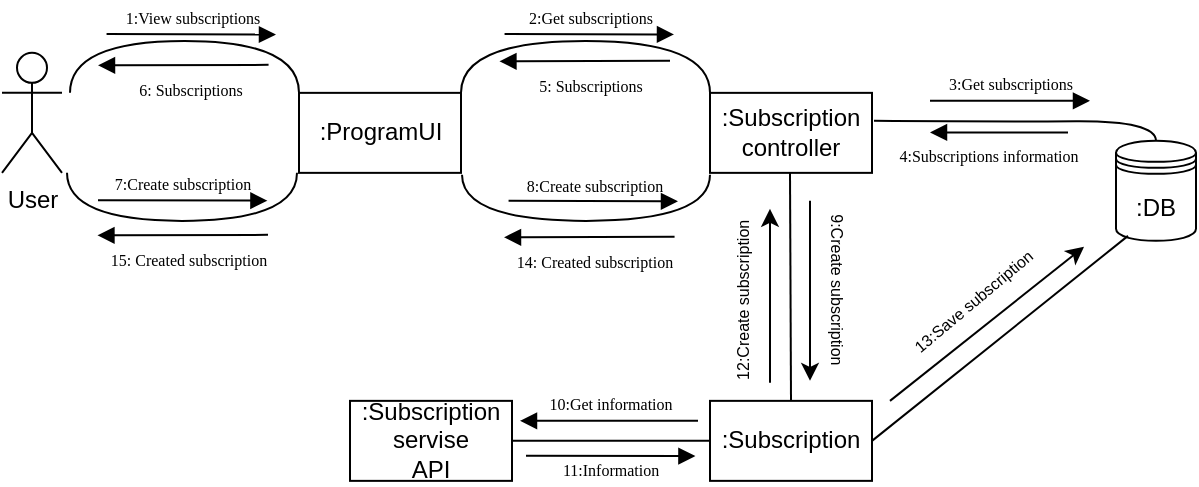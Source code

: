 <mxfile version="28.2.5">
  <diagram name="Сторінка-1" id="Ss_qEtUQZHPzIOOaIEPu">
    <mxGraphModel dx="727" dy="366" grid="1" gridSize="10" guides="1" tooltips="1" connect="1" arrows="1" fold="1" page="1" pageScale="1" pageWidth="827" pageHeight="1169" math="0" shadow="0">
      <root>
        <mxCell id="0" />
        <mxCell id="1" parent="0" />
        <mxCell id="Zx6xmSjb-fH_nZzEy72F-43" value="User" style="shape=umlActor;verticalLabelPosition=bottom;verticalAlign=top;html=1;outlineConnect=0;" vertex="1" parent="1">
          <mxGeometry x="60" y="69.43" width="30" height="60" as="geometry" />
        </mxCell>
        <mxCell id="Zx6xmSjb-fH_nZzEy72F-44" value=":Subscription" style="rounded=0;whiteSpace=wrap;html=1;" vertex="1" parent="1">
          <mxGeometry x="414" y="243.43" width="81" height="40" as="geometry" />
        </mxCell>
        <mxCell id="Zx6xmSjb-fH_nZzEy72F-45" value=":ProgramUI" style="rounded=0;whiteSpace=wrap;html=1;" vertex="1" parent="1">
          <mxGeometry x="208.5" y="89.43" width="81" height="40" as="geometry" />
        </mxCell>
        <mxCell id="Zx6xmSjb-fH_nZzEy72F-46" value=":Subscription controller" style="rounded=0;whiteSpace=wrap;html=1;" vertex="1" parent="1">
          <mxGeometry x="414" y="89.43" width="81" height="40" as="geometry" />
        </mxCell>
        <mxCell id="Zx6xmSjb-fH_nZzEy72F-47" value=":Subscription servise&lt;div&gt;API&lt;/div&gt;" style="rounded=0;whiteSpace=wrap;html=1;" vertex="1" parent="1">
          <mxGeometry x="234" y="243.43" width="81" height="40" as="geometry" />
        </mxCell>
        <mxCell id="Zx6xmSjb-fH_nZzEy72F-48" value=":DB" style="shape=datastore;whiteSpace=wrap;html=1;" vertex="1" parent="1">
          <mxGeometry x="617" y="113.43" width="40" height="50" as="geometry" />
        </mxCell>
        <mxCell id="Zx6xmSjb-fH_nZzEy72F-85" value="" style="endArrow=none;html=1;rounded=0;exitX=0;exitY=0;exitDx=0;exitDy=0;edgeStyle=orthogonalEdgeStyle;curved=1;" edge="1" parent="1" source="Zx6xmSjb-fH_nZzEy72F-45">
          <mxGeometry width="50" height="50" relative="1" as="geometry">
            <mxPoint x="214" y="83.43" as="sourcePoint" />
            <mxPoint x="94" y="89.43" as="targetPoint" />
            <Array as="points">
              <mxPoint x="209" y="63.43" />
              <mxPoint x="94" y="63.43" />
            </Array>
          </mxGeometry>
        </mxCell>
        <mxCell id="Zx6xmSjb-fH_nZzEy72F-86" value="&lt;span style=&quot;font-size: 8px;&quot;&gt;1:View subscriptions&lt;/span&gt;" style="html=1;verticalAlign=bottom;endArrow=block;labelBackgroundColor=none;fontFamily=Verdana;fontSize=12;" edge="1" parent="1">
          <mxGeometry relative="1" as="geometry">
            <mxPoint x="112.28" y="60.05" as="sourcePoint" />
            <mxPoint x="196.995" y="60.27" as="targetPoint" />
          </mxGeometry>
        </mxCell>
        <mxCell id="Zx6xmSjb-fH_nZzEy72F-88" value="" style="endArrow=none;html=1;rounded=0;exitX=1;exitY=0;exitDx=0;exitDy=0;entryX=0;entryY=0;entryDx=0;entryDy=0;edgeStyle=orthogonalEdgeStyle;curved=1;" edge="1" parent="1" source="Zx6xmSjb-fH_nZzEy72F-45" target="Zx6xmSjb-fH_nZzEy72F-46">
          <mxGeometry width="50" height="50" relative="1" as="geometry">
            <mxPoint x="294" y="93.43" as="sourcePoint" />
            <mxPoint x="344" y="43.43" as="targetPoint" />
            <Array as="points">
              <mxPoint x="290" y="63.43" />
              <mxPoint x="414" y="63.43" />
            </Array>
          </mxGeometry>
        </mxCell>
        <mxCell id="Zx6xmSjb-fH_nZzEy72F-90" value="&lt;span style=&quot;font-size: 8px;&quot;&gt;2:Get subscriptions&lt;/span&gt;" style="html=1;verticalAlign=bottom;endArrow=block;labelBackgroundColor=none;fontFamily=Verdana;fontSize=12;" edge="1" parent="1">
          <mxGeometry relative="1" as="geometry">
            <mxPoint x="311.28" y="60" as="sourcePoint" />
            <mxPoint x="395.995" y="60.22" as="targetPoint" />
          </mxGeometry>
        </mxCell>
        <mxCell id="Zx6xmSjb-fH_nZzEy72F-92" value="" style="endArrow=none;html=1;rounded=0;entryX=0.5;entryY=0;entryDx=0;entryDy=0;edgeStyle=orthogonalEdgeStyle;curved=1;" edge="1" parent="1" target="Zx6xmSjb-fH_nZzEy72F-48">
          <mxGeometry width="50" height="50" relative="1" as="geometry">
            <mxPoint x="496" y="103.43" as="sourcePoint" />
            <mxPoint x="546" y="53.43" as="targetPoint" />
          </mxGeometry>
        </mxCell>
        <mxCell id="Zx6xmSjb-fH_nZzEy72F-93" value="&lt;span style=&quot;font-size: 8px;&quot;&gt;3:Get subscriptions&lt;/span&gt;" style="html=1;verticalAlign=bottom;endArrow=block;labelBackgroundColor=none;fontFamily=Verdana;fontSize=12;" edge="1" parent="1">
          <mxGeometry relative="1" as="geometry">
            <mxPoint x="524" y="93.43" as="sourcePoint" />
            <mxPoint x="604" y="93.43" as="targetPoint" />
            <mxPoint as="offset" />
          </mxGeometry>
        </mxCell>
        <mxCell id="Zx6xmSjb-fH_nZzEy72F-94" value="&lt;span style=&quot;font-size: 8px;&quot;&gt;4:Subscriptions information&lt;/span&gt;" style="html=1;verticalAlign=bottom;endArrow=block;labelBackgroundColor=none;fontFamily=Verdana;fontSize=12;" edge="1" parent="1">
          <mxGeometry x="0.159" y="20" relative="1" as="geometry">
            <mxPoint x="593" y="109.21" as="sourcePoint" />
            <mxPoint x="524" y="109.21" as="targetPoint" />
            <mxPoint as="offset" />
          </mxGeometry>
        </mxCell>
        <mxCell id="Zx6xmSjb-fH_nZzEy72F-95" value="&lt;span style=&quot;font-size: 8px;&quot;&gt;5: Subscriptions&lt;/span&gt;" style="html=1;verticalAlign=bottom;endArrow=block;labelBackgroundColor=none;fontFamily=Verdana;fontSize=12;" edge="1" parent="1">
          <mxGeometry x="-0.061" y="20" relative="1" as="geometry">
            <mxPoint x="394" y="73.43" as="sourcePoint" />
            <mxPoint x="308.715" y="73.65" as="targetPoint" />
            <mxPoint as="offset" />
          </mxGeometry>
        </mxCell>
        <mxCell id="Zx6xmSjb-fH_nZzEy72F-96" value="&lt;span style=&quot;font-size: 8px;&quot;&gt;6: Subscriptions&lt;/span&gt;" style="html=1;verticalAlign=bottom;endArrow=block;labelBackgroundColor=none;fontFamily=Verdana;fontSize=12;" edge="1" parent="1">
          <mxGeometry x="-0.077" y="20" relative="1" as="geometry">
            <mxPoint x="193.285" y="75.43" as="sourcePoint" />
            <mxPoint x="108" y="75.65" as="targetPoint" />
            <mxPoint as="offset" />
          </mxGeometry>
        </mxCell>
        <mxCell id="Zx6xmSjb-fH_nZzEy72F-99" value="" style="endArrow=none;html=1;rounded=0;exitX=0;exitY=0;exitDx=0;exitDy=0;edgeStyle=orthogonalEdgeStyle;curved=1;" edge="1" parent="1">
          <mxGeometry width="50" height="50" relative="1" as="geometry">
            <mxPoint x="207.5" y="129.43" as="sourcePoint" />
            <mxPoint x="92.5" y="129.43" as="targetPoint" />
            <Array as="points">
              <mxPoint x="208" y="153.43" />
              <mxPoint x="93" y="153.43" />
            </Array>
          </mxGeometry>
        </mxCell>
        <mxCell id="Zx6xmSjb-fH_nZzEy72F-100" value="&lt;span style=&quot;font-size: 8px;&quot;&gt;7:Create subscription&lt;/span&gt;" style="html=1;verticalAlign=bottom;endArrow=block;labelBackgroundColor=none;fontFamily=Verdana;fontSize=12;" edge="1" parent="1">
          <mxGeometry relative="1" as="geometry">
            <mxPoint x="108" y="143.11" as="sourcePoint" />
            <mxPoint x="192.715" y="143.33" as="targetPoint" />
          </mxGeometry>
        </mxCell>
        <mxCell id="Zx6xmSjb-fH_nZzEy72F-102" value="" style="endArrow=none;html=1;rounded=0;exitX=1;exitY=0;exitDx=0;exitDy=0;entryX=0;entryY=0;entryDx=0;entryDy=0;edgeStyle=orthogonalEdgeStyle;curved=1;" edge="1" parent="1">
          <mxGeometry width="50" height="50" relative="1" as="geometry">
            <mxPoint x="290" y="130.43" as="sourcePoint" />
            <mxPoint x="414" y="130.43" as="targetPoint" />
            <Array as="points">
              <mxPoint x="290" y="153.43" />
              <mxPoint x="414" y="153.43" />
            </Array>
          </mxGeometry>
        </mxCell>
        <mxCell id="Zx6xmSjb-fH_nZzEy72F-103" value="&lt;span style=&quot;font-size: 8px;&quot;&gt;8:Create subscription&lt;/span&gt;" style="html=1;verticalAlign=bottom;endArrow=block;labelBackgroundColor=none;fontFamily=Verdana;fontSize=12;" edge="1" parent="1">
          <mxGeometry relative="1" as="geometry">
            <mxPoint x="313.28" y="143.43" as="sourcePoint" />
            <mxPoint x="397.995" y="143.65" as="targetPoint" />
          </mxGeometry>
        </mxCell>
        <mxCell id="Zx6xmSjb-fH_nZzEy72F-104" value="" style="endArrow=none;html=1;rounded=0;exitX=0.5;exitY=0;exitDx=0;exitDy=0;" edge="1" parent="1" source="Zx6xmSjb-fH_nZzEy72F-44">
          <mxGeometry width="50" height="50" relative="1" as="geometry">
            <mxPoint x="404" y="179.43" as="sourcePoint" />
            <mxPoint x="454" y="129.43" as="targetPoint" />
          </mxGeometry>
        </mxCell>
        <mxCell id="Zx6xmSjb-fH_nZzEy72F-106" value="&lt;font style=&quot;font-size: 8px;&quot;&gt;9:Create subscription&lt;/font&gt;" style="text;html=1;align=center;verticalAlign=middle;resizable=0;points=[];autosize=1;strokeColor=none;fillColor=none;rotation=90;" vertex="1" parent="1">
          <mxGeometry x="428" y="172.43" width="100" height="30" as="geometry" />
        </mxCell>
        <mxCell id="Zx6xmSjb-fH_nZzEy72F-107" value="" style="endArrow=classic;html=1;rounded=0;" edge="1" parent="1">
          <mxGeometry width="50" height="50" relative="1" as="geometry">
            <mxPoint x="464" y="143.43" as="sourcePoint" />
            <mxPoint x="464" y="233.43" as="targetPoint" />
          </mxGeometry>
        </mxCell>
        <mxCell id="Zx6xmSjb-fH_nZzEy72F-108" value="" style="endArrow=none;html=1;rounded=0;exitX=1;exitY=0.5;exitDx=0;exitDy=0;entryX=0;entryY=0.5;entryDx=0;entryDy=0;" edge="1" parent="1" source="Zx6xmSjb-fH_nZzEy72F-47" target="Zx6xmSjb-fH_nZzEy72F-44">
          <mxGeometry width="50" height="50" relative="1" as="geometry">
            <mxPoint x="316" y="263.43" as="sourcePoint" />
            <mxPoint x="414" y="262.43" as="targetPoint" />
          </mxGeometry>
        </mxCell>
        <mxCell id="Zx6xmSjb-fH_nZzEy72F-109" value="&lt;span style=&quot;font-size: 8px;&quot;&gt;10:Get information&lt;/span&gt;" style="html=1;verticalAlign=bottom;endArrow=block;labelBackgroundColor=none;fontFamily=Verdana;fontSize=12;" edge="1" parent="1">
          <mxGeometry relative="1" as="geometry">
            <mxPoint x="408" y="253.43" as="sourcePoint" />
            <mxPoint x="319" y="253.43" as="targetPoint" />
          </mxGeometry>
        </mxCell>
        <mxCell id="Zx6xmSjb-fH_nZzEy72F-110" value="&lt;span style=&quot;font-size: 8px;&quot;&gt;11:Information&lt;/span&gt;" style="html=1;verticalAlign=bottom;endArrow=block;labelBackgroundColor=none;fontFamily=Verdana;fontSize=12;" edge="1" parent="1">
          <mxGeometry x="-0.008" y="-15" relative="1" as="geometry">
            <mxPoint x="322" y="270.82" as="sourcePoint" />
            <mxPoint x="406.715" y="271.04" as="targetPoint" />
            <mxPoint as="offset" />
          </mxGeometry>
        </mxCell>
        <mxCell id="Zx6xmSjb-fH_nZzEy72F-111" value="" style="endArrow=none;html=1;rounded=0;exitX=0.15;exitY=0.95;exitDx=0;exitDy=0;entryX=1;entryY=0.5;entryDx=0;entryDy=0;exitPerimeter=0;" edge="1" parent="1" source="Zx6xmSjb-fH_nZzEy72F-48" target="Zx6xmSjb-fH_nZzEy72F-44">
          <mxGeometry width="50" height="50" relative="1" as="geometry">
            <mxPoint x="635" y="397.43" as="sourcePoint" />
            <mxPoint x="634" y="283.43" as="targetPoint" />
          </mxGeometry>
        </mxCell>
        <mxCell id="Zx6xmSjb-fH_nZzEy72F-112" value="" style="endArrow=classic;html=1;rounded=0;" edge="1" parent="1">
          <mxGeometry width="50" height="50" relative="1" as="geometry">
            <mxPoint x="504" y="243.43" as="sourcePoint" />
            <mxPoint x="601" y="166.43" as="targetPoint" />
          </mxGeometry>
        </mxCell>
        <mxCell id="Zx6xmSjb-fH_nZzEy72F-113" value="&lt;font style=&quot;font-size: 8px;&quot;&gt;12:Create subscription&lt;/font&gt;" style="text;html=1;align=center;verticalAlign=middle;resizable=0;points=[];autosize=1;strokeColor=none;fillColor=none;rotation=-90;" vertex="1" parent="1">
          <mxGeometry x="380" y="178.43" width="100" height="30" as="geometry" />
        </mxCell>
        <mxCell id="Zx6xmSjb-fH_nZzEy72F-114" value="" style="endArrow=classic;html=1;rounded=0;" edge="1" parent="1">
          <mxGeometry width="50" height="50" relative="1" as="geometry">
            <mxPoint x="444" y="234.406" as="sourcePoint" />
            <mxPoint x="444" y="147.43" as="targetPoint" />
          </mxGeometry>
        </mxCell>
        <mxCell id="Zx6xmSjb-fH_nZzEy72F-115" value="&lt;font style=&quot;font-size: 8px;&quot;&gt;13:Save subscription&lt;/font&gt;" style="text;html=1;align=center;verticalAlign=middle;resizable=0;points=[];autosize=1;strokeColor=none;fillColor=none;rotation=-40;" vertex="1" parent="1">
          <mxGeometry x="495" y="178.43" width="100" height="30" as="geometry" />
        </mxCell>
        <mxCell id="Zx6xmSjb-fH_nZzEy72F-116" value="&lt;span style=&quot;font-size: 8px;&quot;&gt;14: Created subscription&lt;/span&gt;" style="html=1;verticalAlign=bottom;endArrow=block;labelBackgroundColor=none;fontFamily=Verdana;fontSize=12;" edge="1" parent="1">
          <mxGeometry x="-0.061" y="20" relative="1" as="geometry">
            <mxPoint x="396.285" y="161.43" as="sourcePoint" />
            <mxPoint x="311" y="161.65" as="targetPoint" />
            <mxPoint as="offset" />
          </mxGeometry>
        </mxCell>
        <mxCell id="Zx6xmSjb-fH_nZzEy72F-117" value="&lt;span style=&quot;font-size: 8px;&quot;&gt;15: Created subscription&lt;/span&gt;" style="html=1;verticalAlign=bottom;endArrow=block;labelBackgroundColor=none;fontFamily=Verdana;fontSize=12;" edge="1" parent="1">
          <mxGeometry x="-0.061" y="20" relative="1" as="geometry">
            <mxPoint x="193.005" y="160.43" as="sourcePoint" />
            <mxPoint x="107.72" y="160.65" as="targetPoint" />
            <mxPoint as="offset" />
          </mxGeometry>
        </mxCell>
      </root>
    </mxGraphModel>
  </diagram>
</mxfile>
